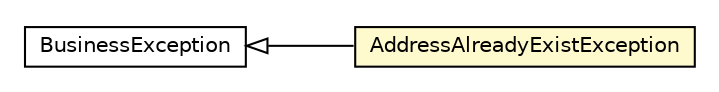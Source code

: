 #!/usr/local/bin/dot
#
# Class diagram 
# Generated by UMLGraph version 5.1 (http://www.umlgraph.org/)
#

digraph G {
	edge [fontname="Helvetica",fontsize=10,labelfontname="Helvetica",labelfontsize=10];
	node [fontname="Helvetica",fontsize=10,shape=plaintext];
	nodesep=0.25;
	ranksep=0.5;
	rankdir=LR;
	// com.inn.headstartdemo.exceptions.application.AddressAlreadyExistException
	c16796 [label=<<table title="com.inn.headstartdemo.exceptions.application.AddressAlreadyExistException" border="0" cellborder="1" cellspacing="0" cellpadding="2" port="p" bgcolor="lemonChiffon" href="./AddressAlreadyExistException.html">
		<tr><td><table border="0" cellspacing="0" cellpadding="1">
<tr><td align="center" balign="center"> AddressAlreadyExistException </td></tr>
		</table></td></tr>
		</table>>, fontname="Helvetica", fontcolor="black", fontsize=10.0];
	// com.inn.headstartdemo.exceptions.application.BusinessException
	c16797 [label=<<table title="com.inn.headstartdemo.exceptions.application.BusinessException" border="0" cellborder="1" cellspacing="0" cellpadding="2" port="p" href="./BusinessException.html">
		<tr><td><table border="0" cellspacing="0" cellpadding="1">
<tr><td align="center" balign="center"> BusinessException </td></tr>
		</table></td></tr>
		</table>>, fontname="Helvetica", fontcolor="black", fontsize=10.0];
	//com.inn.headstartdemo.exceptions.application.AddressAlreadyExistException extends com.inn.headstartdemo.exceptions.application.BusinessException
	c16797:p -> c16796:p [dir=back,arrowtail=empty];
}

